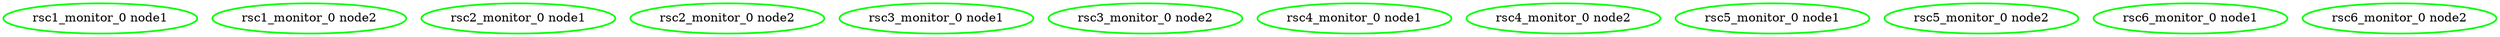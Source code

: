 digraph "g" {
"rsc1_monitor_0 node1" [ style=bold color="green" fontcolor="black"]
"rsc1_monitor_0 node2" [ style=bold color="green" fontcolor="black"]
"rsc2_monitor_0 node1" [ style=bold color="green" fontcolor="black"]
"rsc2_monitor_0 node2" [ style=bold color="green" fontcolor="black"]
"rsc3_monitor_0 node1" [ style=bold color="green" fontcolor="black"]
"rsc3_monitor_0 node2" [ style=bold color="green" fontcolor="black"]
"rsc4_monitor_0 node1" [ style=bold color="green" fontcolor="black"]
"rsc4_monitor_0 node2" [ style=bold color="green" fontcolor="black"]
"rsc5_monitor_0 node1" [ style=bold color="green" fontcolor="black"]
"rsc5_monitor_0 node2" [ style=bold color="green" fontcolor="black"]
"rsc6_monitor_0 node1" [ style=bold color="green" fontcolor="black"]
"rsc6_monitor_0 node2" [ style=bold color="green" fontcolor="black"]
}
